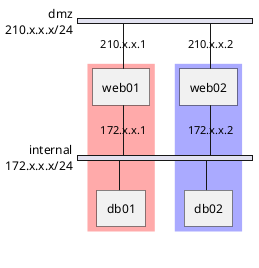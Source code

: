 @startuml
nwdiag {
  group {
    color = "#FFaaaa";
    web01;
    db01;
  }
  group {
    color = "#aaaaFF";
    web02;
    db02;
  }
  network dmz {
      address = "210.x.x.x/24"

      web01 [address = "210.x.x.1"];
      web02 [address = "210.x.x.2"];
  }
  network internal {
      address = "172.x.x.x/24";

      web01 [address = "172.x.x.1"];
      web02 [address = "172.x.x.2"];
      db01 ;
      db02 ;
  }
}
@enduml


